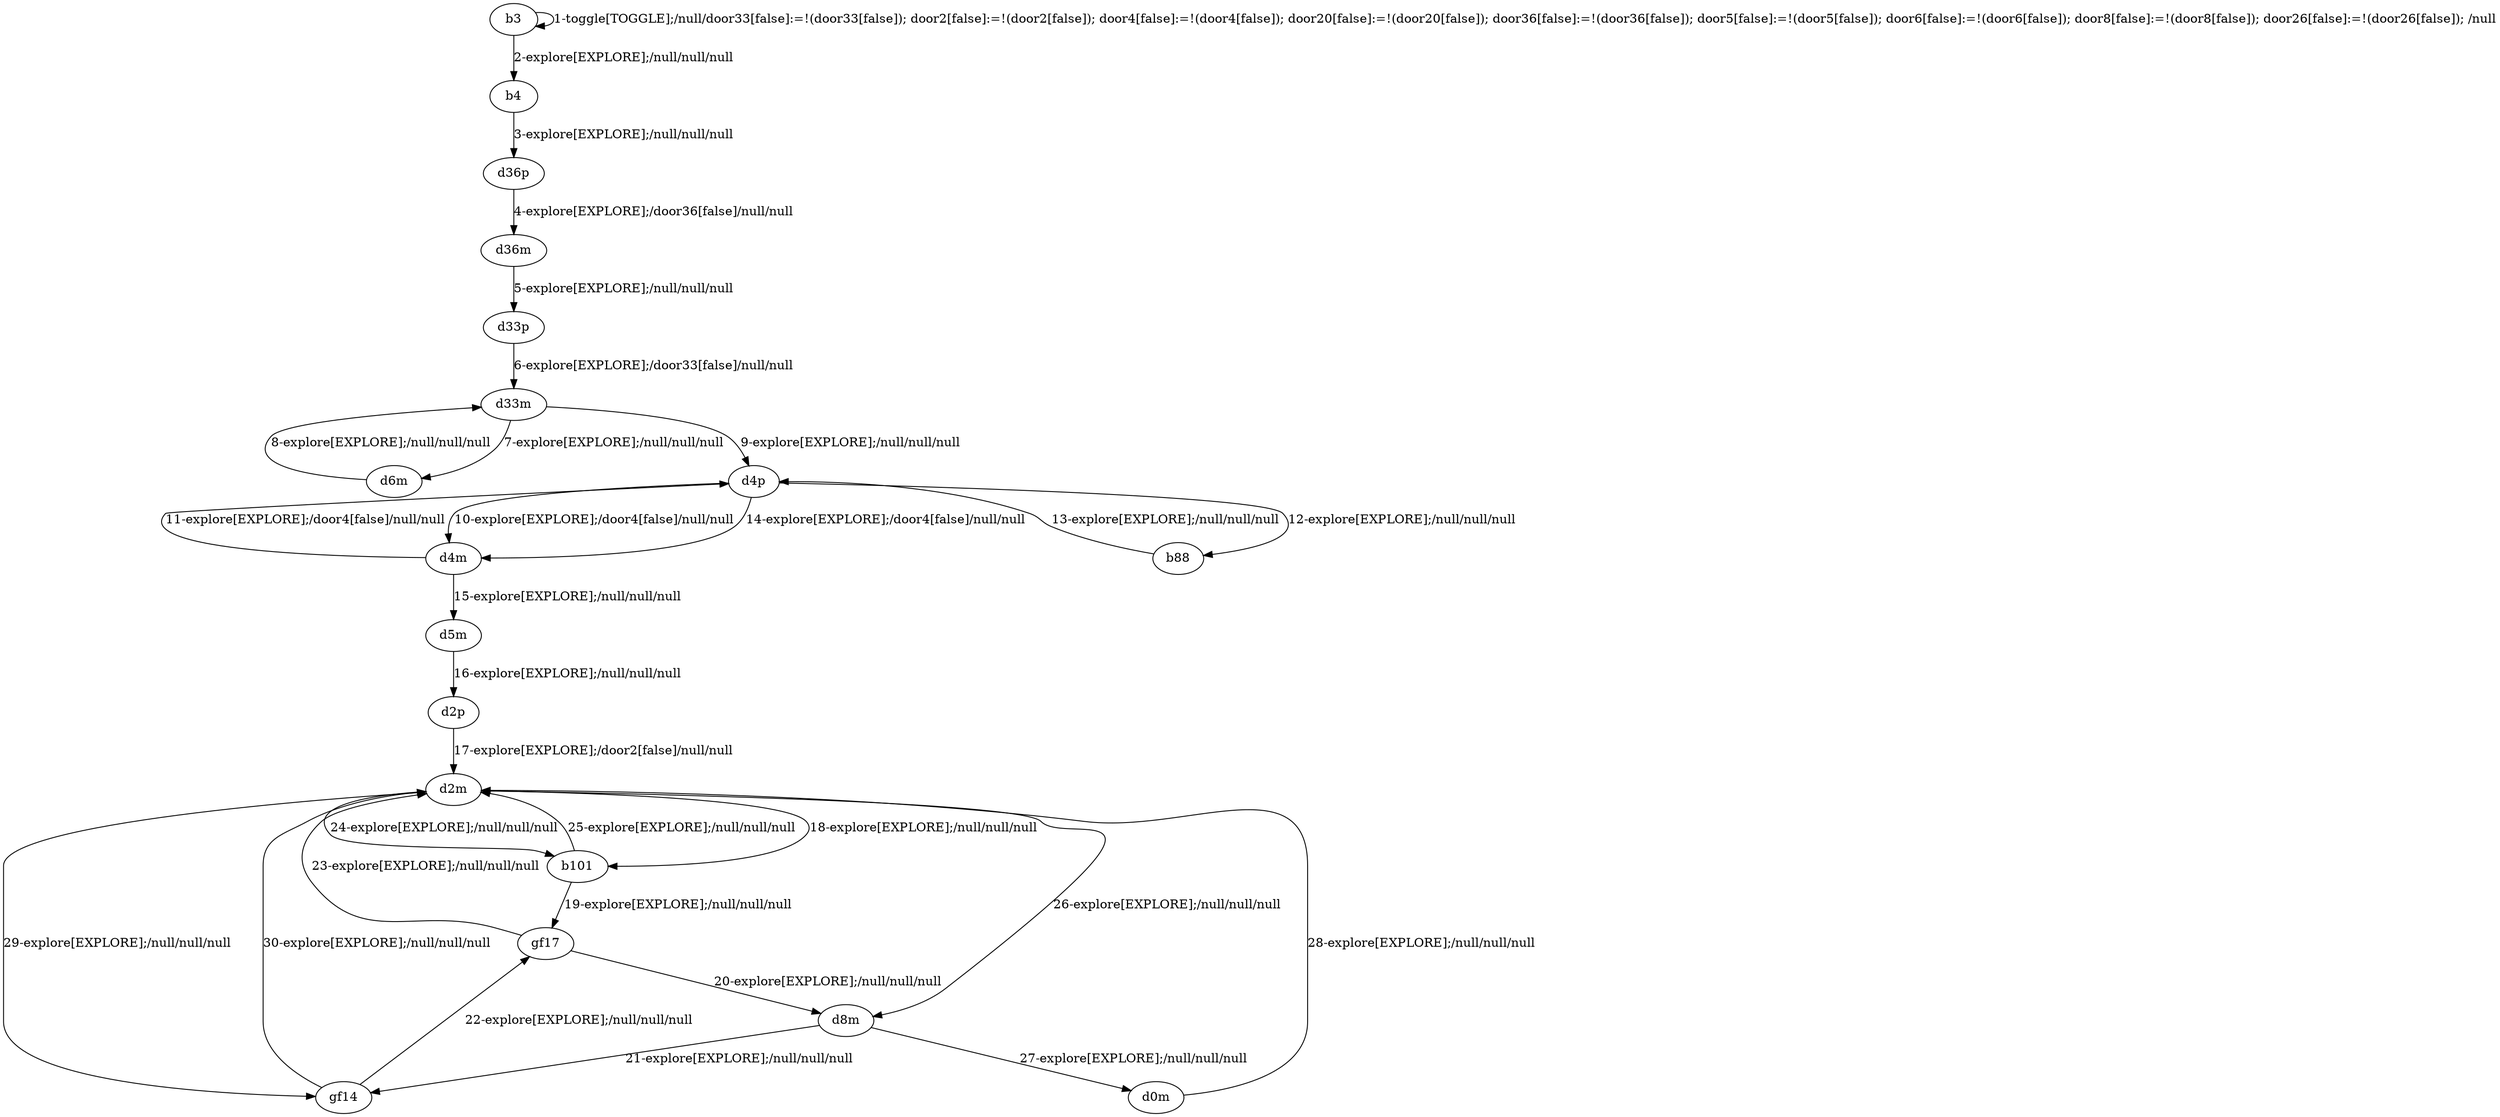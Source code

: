 # Total number of goals covered by this test: 2
# gf14 --> d2m
# d2m --> gf14

digraph g {
"b3" -> "b3" [label = "1-toggle[TOGGLE];/null/door33[false]:=!(door33[false]); door2[false]:=!(door2[false]); door4[false]:=!(door4[false]); door20[false]:=!(door20[false]); door36[false]:=!(door36[false]); door5[false]:=!(door5[false]); door6[false]:=!(door6[false]); door8[false]:=!(door8[false]); door26[false]:=!(door26[false]); /null"];
"b3" -> "b4" [label = "2-explore[EXPLORE];/null/null/null"];
"b4" -> "d36p" [label = "3-explore[EXPLORE];/null/null/null"];
"d36p" -> "d36m" [label = "4-explore[EXPLORE];/door36[false]/null/null"];
"d36m" -> "d33p" [label = "5-explore[EXPLORE];/null/null/null"];
"d33p" -> "d33m" [label = "6-explore[EXPLORE];/door33[false]/null/null"];
"d33m" -> "d6m" [label = "7-explore[EXPLORE];/null/null/null"];
"d6m" -> "d33m" [label = "8-explore[EXPLORE];/null/null/null"];
"d33m" -> "d4p" [label = "9-explore[EXPLORE];/null/null/null"];
"d4p" -> "d4m" [label = "10-explore[EXPLORE];/door4[false]/null/null"];
"d4m" -> "d4p" [label = "11-explore[EXPLORE];/door4[false]/null/null"];
"d4p" -> "b88" [label = "12-explore[EXPLORE];/null/null/null"];
"b88" -> "d4p" [label = "13-explore[EXPLORE];/null/null/null"];
"d4p" -> "d4m" [label = "14-explore[EXPLORE];/door4[false]/null/null"];
"d4m" -> "d5m" [label = "15-explore[EXPLORE];/null/null/null"];
"d5m" -> "d2p" [label = "16-explore[EXPLORE];/null/null/null"];
"d2p" -> "d2m" [label = "17-explore[EXPLORE];/door2[false]/null/null"];
"d2m" -> "b101" [label = "18-explore[EXPLORE];/null/null/null"];
"b101" -> "gf17" [label = "19-explore[EXPLORE];/null/null/null"];
"gf17" -> "d8m" [label = "20-explore[EXPLORE];/null/null/null"];
"d8m" -> "gf14" [label = "21-explore[EXPLORE];/null/null/null"];
"gf14" -> "gf17" [label = "22-explore[EXPLORE];/null/null/null"];
"gf17" -> "d2m" [label = "23-explore[EXPLORE];/null/null/null"];
"d2m" -> "b101" [label = "24-explore[EXPLORE];/null/null/null"];
"b101" -> "d2m" [label = "25-explore[EXPLORE];/null/null/null"];
"d2m" -> "d8m" [label = "26-explore[EXPLORE];/null/null/null"];
"d8m" -> "d0m" [label = "27-explore[EXPLORE];/null/null/null"];
"d0m" -> "d2m" [label = "28-explore[EXPLORE];/null/null/null"];
"d2m" -> "gf14" [label = "29-explore[EXPLORE];/null/null/null"];
"gf14" -> "d2m" [label = "30-explore[EXPLORE];/null/null/null"];
}